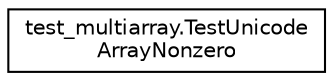 digraph "Graphical Class Hierarchy"
{
 // LATEX_PDF_SIZE
  edge [fontname="Helvetica",fontsize="10",labelfontname="Helvetica",labelfontsize="10"];
  node [fontname="Helvetica",fontsize="10",shape=record];
  rankdir="LR";
  Node0 [label="test_multiarray.TestUnicode\lArrayNonzero",height=0.2,width=0.4,color="black", fillcolor="white", style="filled",URL="$classtest__multiarray_1_1TestUnicodeArrayNonzero.html",tooltip=" "];
}
